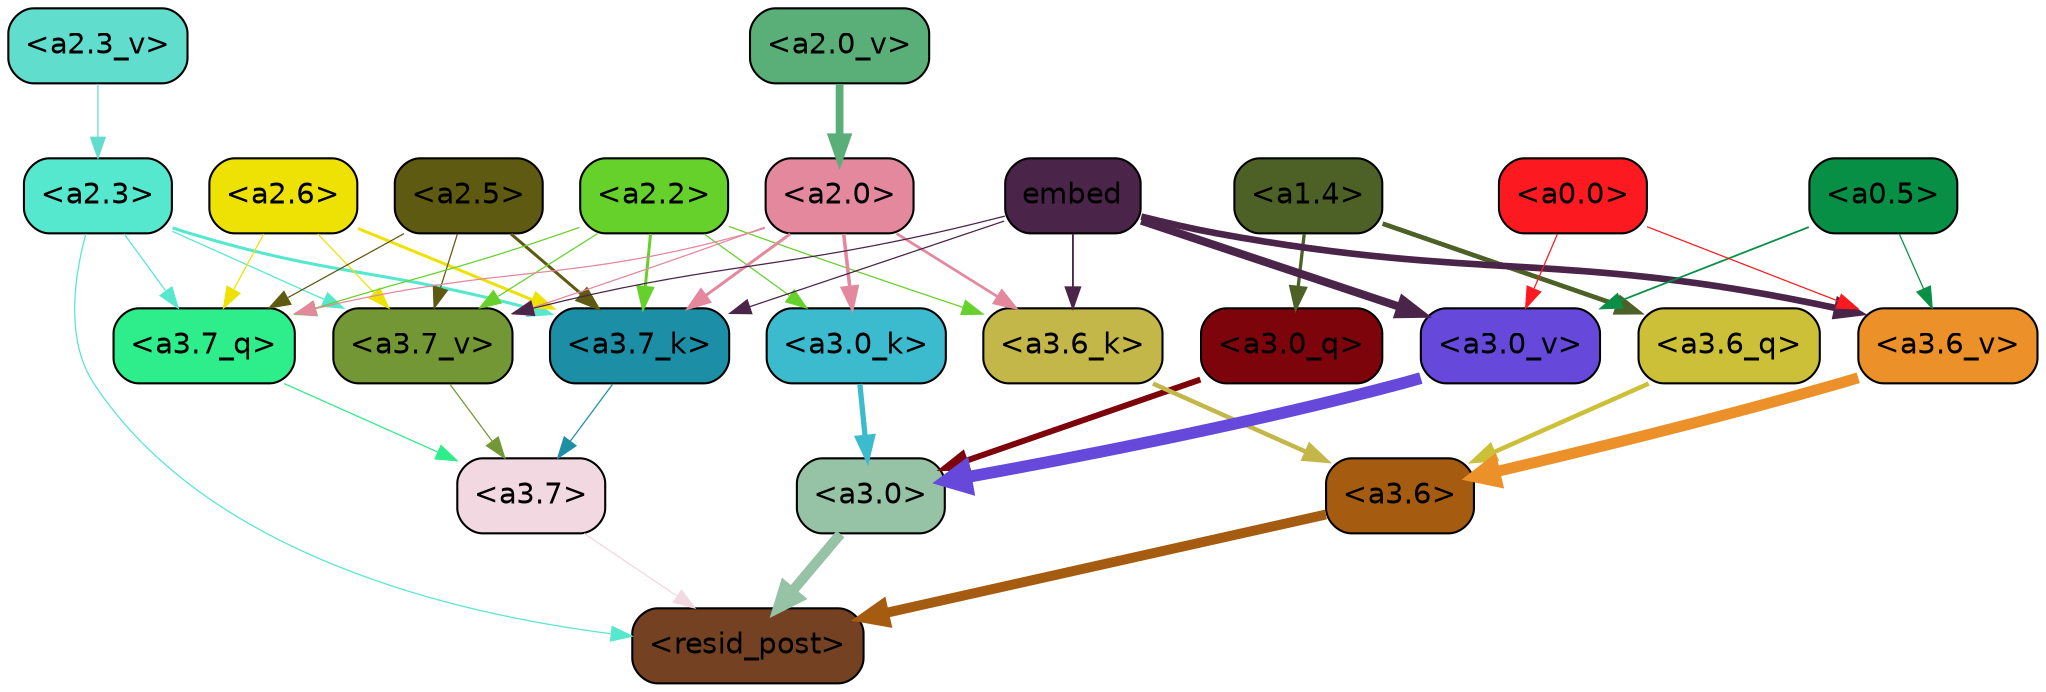 strict digraph "" {
	graph [bgcolor=transparent,
		layout=dot,
		overlap=false,
		splines=true
	];
	"<a3.7>"	[color=black,
		fillcolor="#f2d8e1",
		fontname=Helvetica,
		shape=box,
		style="filled, rounded"];
	"<resid_post>"	[color=black,
		fillcolor="#744223",
		fontname=Helvetica,
		shape=box,
		style="filled, rounded"];
	"<a3.7>" -> "<resid_post>"	[color="#f2d8e1",
		penwidth=0.6];
	"<a3.6>"	[color=black,
		fillcolor="#a55c11",
		fontname=Helvetica,
		shape=box,
		style="filled, rounded"];
	"<a3.6>" -> "<resid_post>"	[color="#a55c11",
		penwidth=4.746312499046326];
	"<a3.0>"	[color=black,
		fillcolor="#96c2a6",
		fontname=Helvetica,
		shape=box,
		style="filled, rounded"];
	"<a3.0>" -> "<resid_post>"	[color="#96c2a6",
		penwidth=4.896343111991882];
	"<a2.3>"	[color=black,
		fillcolor="#56e8cf",
		fontname=Helvetica,
		shape=box,
		style="filled, rounded"];
	"<a2.3>" -> "<resid_post>"	[color="#56e8cf",
		penwidth=0.6];
	"<a3.7_q>"	[color=black,
		fillcolor="#2eed8b",
		fontname=Helvetica,
		shape=box,
		style="filled, rounded"];
	"<a2.3>" -> "<a3.7_q>"	[color="#56e8cf",
		penwidth=0.6];
	"<a3.7_k>"	[color=black,
		fillcolor="#1c8ea5",
		fontname=Helvetica,
		shape=box,
		style="filled, rounded"];
	"<a2.3>" -> "<a3.7_k>"	[color="#56e8cf",
		penwidth=1.467104621231556];
	"<a3.7_v>"	[color=black,
		fillcolor="#749736",
		fontname=Helvetica,
		shape=box,
		style="filled, rounded"];
	"<a2.3>" -> "<a3.7_v>"	[color="#56e8cf",
		penwidth=0.6];
	"<a3.7_q>" -> "<a3.7>"	[color="#2eed8b",
		penwidth=0.6];
	"<a3.6_q>"	[color=black,
		fillcolor="#cdc039",
		fontname=Helvetica,
		shape=box,
		style="filled, rounded"];
	"<a3.6_q>" -> "<a3.6>"	[color="#cdc039",
		penwidth=2.160832464694977];
	"<a3.0_q>"	[color=black,
		fillcolor="#7e040b",
		fontname=Helvetica,
		shape=box,
		style="filled, rounded"];
	"<a3.0_q>" -> "<a3.0>"	[color="#7e040b",
		penwidth=2.870753765106201];
	"<a3.7_k>" -> "<a3.7>"	[color="#1c8ea5",
		penwidth=0.6];
	"<a3.6_k>"	[color=black,
		fillcolor="#c4b74a",
		fontname=Helvetica,
		shape=box,
		style="filled, rounded"];
	"<a3.6_k>" -> "<a3.6>"	[color="#c4b74a",
		penwidth=2.13908451795578];
	"<a3.0_k>"	[color=black,
		fillcolor="#3cbace",
		fontname=Helvetica,
		shape=box,
		style="filled, rounded"];
	"<a3.0_k>" -> "<a3.0>"	[color="#3cbace",
		penwidth=2.520303964614868];
	"<a3.7_v>" -> "<a3.7>"	[color="#749736",
		penwidth=0.6];
	"<a3.6_v>"	[color=black,
		fillcolor="#ec9129",
		fontname=Helvetica,
		shape=box,
		style="filled, rounded"];
	"<a3.6_v>" -> "<a3.6>"	[color="#ec9129",
		penwidth=5.297133803367615];
	"<a3.0_v>"	[color=black,
		fillcolor="#6649da",
		fontname=Helvetica,
		shape=box,
		style="filled, rounded"];
	"<a3.0_v>" -> "<a3.0>"	[color="#6649da",
		penwidth=5.680712580680847];
	"<a2.6>"	[color=black,
		fillcolor="#eee204",
		fontname=Helvetica,
		shape=box,
		style="filled, rounded"];
	"<a2.6>" -> "<a3.7_q>"	[color="#eee204",
		penwidth=0.6];
	"<a2.6>" -> "<a3.7_k>"	[color="#eee204",
		penwidth=1.4453159049153328];
	"<a2.6>" -> "<a3.7_v>"	[color="#eee204",
		penwidth=0.6];
	"<a2.5>"	[color=black,
		fillcolor="#5f5a11",
		fontname=Helvetica,
		shape=box,
		style="filled, rounded"];
	"<a2.5>" -> "<a3.7_q>"	[color="#5f5a11",
		penwidth=0.6];
	"<a2.5>" -> "<a3.7_k>"	[color="#5f5a11",
		penwidth=1.4526091292500496];
	"<a2.5>" -> "<a3.7_v>"	[color="#5f5a11",
		penwidth=0.6];
	"<a2.2>"	[color=black,
		fillcolor="#67d12c",
		fontname=Helvetica,
		shape=box,
		style="filled, rounded"];
	"<a2.2>" -> "<a3.7_q>"	[color="#67d12c",
		penwidth=0.6];
	"<a2.2>" -> "<a3.7_k>"	[color="#67d12c",
		penwidth=1.4310357049107552];
	"<a2.2>" -> "<a3.6_k>"	[color="#67d12c",
		penwidth=0.6];
	"<a2.2>" -> "<a3.0_k>"	[color="#67d12c",
		penwidth=0.6];
	"<a2.2>" -> "<a3.7_v>"	[color="#67d12c",
		penwidth=0.6];
	"<a2.0>"	[color=black,
		fillcolor="#e4889e",
		fontname=Helvetica,
		shape=box,
		style="filled, rounded"];
	"<a2.0>" -> "<a3.7_q>"	[color="#e4889e",
		penwidth=0.6];
	"<a2.0>" -> "<a3.7_k>"	[color="#e4889e",
		penwidth=1.4314699843525887];
	"<a2.0>" -> "<a3.6_k>"	[color="#e4889e",
		penwidth=1.2950235605239868];
	"<a2.0>" -> "<a3.0_k>"	[color="#e4889e",
		penwidth=1.712992787361145];
	"<a2.0>" -> "<a3.7_v>"	[color="#e4889e",
		penwidth=0.6];
	"<a1.4>"	[color=black,
		fillcolor="#4d6126",
		fontname=Helvetica,
		shape=box,
		style="filled, rounded"];
	"<a1.4>" -> "<a3.6_q>"	[color="#4d6126",
		penwidth=2.2719132900238037];
	"<a1.4>" -> "<a3.0_q>"	[color="#4d6126",
		penwidth=1.5932877659797668];
	embed	[color=black,
		fillcolor="#4b2449",
		fontname=Helvetica,
		shape=box,
		style="filled, rounded"];
	embed -> "<a3.7_k>"	[color="#4b2449",
		penwidth=0.6];
	embed -> "<a3.6_k>"	[color="#4b2449",
		penwidth=0.891706109046936];
	embed -> "<a3.7_v>"	[color="#4b2449",
		penwidth=0.6];
	embed -> "<a3.6_v>"	[color="#4b2449",
		penwidth=3.1766927242279053];
	embed -> "<a3.0_v>"	[color="#4b2449",
		penwidth=3.9005755856633186];
	"<a0.5>"	[color=black,
		fillcolor="#078f45",
		fontname=Helvetica,
		shape=box,
		style="filled, rounded"];
	"<a0.5>" -> "<a3.6_v>"	[color="#078f45",
		penwidth=0.6];
	"<a0.5>" -> "<a3.0_v>"	[color="#078f45",
		penwidth=0.8493617177009583];
	"<a0.0>"	[color=black,
		fillcolor="#fc1a20",
		fontname=Helvetica,
		shape=box,
		style="filled, rounded"];
	"<a0.0>" -> "<a3.6_v>"	[color="#fc1a20",
		penwidth=0.6];
	"<a0.0>" -> "<a3.0_v>"	[color="#fc1a20",
		penwidth=0.6];
	"<a2.3_v>"	[color=black,
		fillcolor="#61ddce",
		fontname=Helvetica,
		shape=box,
		style="filled, rounded"];
	"<a2.3_v>" -> "<a2.3>"	[color="#61ddce",
		penwidth=0.6];
	"<a2.0_v>"	[color=black,
		fillcolor="#5aae78",
		fontname=Helvetica,
		shape=box,
		style="filled, rounded"];
	"<a2.0_v>" -> "<a2.0>"	[color="#5aae78",
		penwidth=3.7102378383278847];
}
